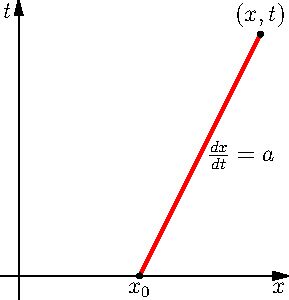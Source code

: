 import graph;
size(150,150);

pair p1 = (1,1);
pair p2 = (0.5,0);

draw(p1--p2,red+linewidth(1.5));
dot(p1);
dot(p2);
label("$(x,t)$", p1, N);
label("$x_0$", p2, S);
label("$\frac{dx}{dt}=a$",(p1+p2)/2,E);

xaxis("$x$",Arrow);
yaxis("$t$",Arrow);
